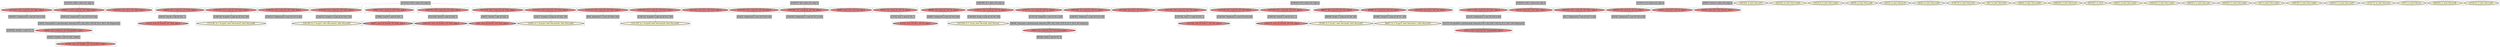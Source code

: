 
digraph G {



node480->node488 [style=dotted,color=forestgreen,label="T",fontcolor=forestgreen ]
node547->node484 [style=dotted,color=forestgreen,label="T",fontcolor=forestgreen ]
node503->node487 [style=dotted,color=forestgreen,label="T",fontcolor=forestgreen ]
node550->node495 [style=dotted,color=forestgreen,label="T",fontcolor=forestgreen ]
node568->node558 [style=dotted,color=forestgreen,label="T",fontcolor=forestgreen ]
node521->node533 [style=dotted,color=forestgreen,label="T",fontcolor=forestgreen ]
node561->node539 [style=dotted,color=forestgreen,label="T",fontcolor=forestgreen ]
node548->node499 [style=dotted,color=forestgreen,label="T",fontcolor=forestgreen ]
node558->node505 [style=dotted,color=forestgreen,label="T",fontcolor=forestgreen ]
node488->node482 [style=dotted,color=forestgreen,label="T",fontcolor=forestgreen ]
node517->node519 [style=dotted,color=forestgreen,label="T",fontcolor=forestgreen ]
node559->node548 [style=dotted,color=forestgreen,label="T",fontcolor=forestgreen ]
node547->node579 [style=dotted,color=forestgreen,label="T",fontcolor=forestgreen ]
node547->node551 [style=dotted,color=forestgreen,label="T",fontcolor=forestgreen ]
node564->node489 [style=dotted,color=forestgreen,label="T",fontcolor=forestgreen ]
node509->node528 [style=dotted,color=forestgreen,label="T",fontcolor=forestgreen ]
node575->node577 [style=dotted,color=forestgreen,label="T",fontcolor=forestgreen ]
node530->node472 [style=dotted,color=forestgreen,label="T",fontcolor=forestgreen ]
node478->node484 [style=dotted,color=forestgreen,label="T",fontcolor=forestgreen ]
node498->node497 [style=dotted,color=forestgreen,label="T",fontcolor=forestgreen ]
node545->node574 [style=dotted,color=forestgreen,label="T",fontcolor=forestgreen ]
node547->node527 [style=dotted,color=forestgreen,label="T",fontcolor=forestgreen ]
node479->node478 [style=dotted,color=forestgreen,label="T",fontcolor=forestgreen ]
node547->node466 [style=dotted,color=forestgreen,label="T",fontcolor=forestgreen ]
node547->node564 [style=dotted,color=forestgreen,label="T",fontcolor=forestgreen ]
node473->node552 [style=dotted,color=forestgreen,label="T",fontcolor=forestgreen ]
node523->node494 [style=dotted,color=forestgreen,label="T",fontcolor=forestgreen ]
node554->node476 [style=dotted,color=forestgreen,label="T",fontcolor=forestgreen ]
node547->node507 [style=dotted,color=forestgreen,label="T",fontcolor=forestgreen ]
node472->node471 [style=dotted,color=forestgreen,label="T",fontcolor=forestgreen ]
node527->node473 [style=dotted,color=forestgreen,label="T",fontcolor=forestgreen ]
node571->node573 [style=dotted,color=forestgreen,label="T",fontcolor=forestgreen ]
node523->node575 [style=dotted,color=forestgreen,label="T",fontcolor=forestgreen ]
node547->node568 [style=dotted,color=forestgreen,label="T",fontcolor=forestgreen ]
node547->node476 [style=dotted,color=forestgreen,label="T",fontcolor=forestgreen ]
node541->node542 [style=dotted,color=forestgreen,label="T",fontcolor=forestgreen ]
node509->node521 [style=dotted,color=forestgreen,label="T",fontcolor=forestgreen ]
node530->node474 [style=dotted,color=forestgreen,label="T",fontcolor=forestgreen ]
node547->node479 [style=dotted,color=forestgreen,label="T",fontcolor=forestgreen ]
node489->node466 [style=dotted,color=forestgreen,label="T",fontcolor=forestgreen ]
node496->node565 [style=dotted,color=forestgreen,label="T",fontcolor=forestgreen ]
node538->node534 [style=dotted,color=forestgreen,label="T",fontcolor=forestgreen ]
node579->node554 [style=dotted,color=forestgreen,label="T",fontcolor=forestgreen ]
node524->node467 [style=dotted,color=forestgreen,label="T",fontcolor=forestgreen ]
node523->node514 [style=dotted,color=forestgreen,label="T",fontcolor=forestgreen ]
node566->node570 [style=dotted,color=forestgreen,label="T",fontcolor=forestgreen ]
node530->node524 [style=dotted,color=forestgreen,label="T",fontcolor=forestgreen ]
node547->node566 [style=dotted,color=forestgreen,label="T",fontcolor=forestgreen ]
node470->node469 [style=dotted,color=forestgreen,label="T",fontcolor=forestgreen ]
node547->node561 [style=dotted,color=forestgreen,label="T",fontcolor=forestgreen ]
node523->node562 [style=dotted,color=forestgreen,label="T",fontcolor=forestgreen ]
node555->node560 [style=dotted,color=forestgreen,label="T",fontcolor=forestgreen ]
node496->node540 [style=dotted,color=forestgreen,label="T",fontcolor=forestgreen ]
node496->node541 [style=dotted,color=forestgreen,label="T",fontcolor=forestgreen ]
node523->node495 [style=dotted,color=forestgreen,label="T",fontcolor=forestgreen ]
node496->node538 [style=dotted,color=forestgreen,label="T",fontcolor=forestgreen ]
node528->node531 [style=dotted,color=forestgreen,label="T",fontcolor=forestgreen ]
node570->node551 [style=dotted,color=forestgreen,label="T",fontcolor=forestgreen ]
node504->node565 [style=dotted,color=forestgreen,label="T",fontcolor=forestgreen ]
node509->node546 [style=dotted,color=forestgreen,label="T",fontcolor=forestgreen ]
node496->node544 [style=dotted,color=forestgreen,label="T",fontcolor=forestgreen ]
node542->node544 [style=dotted,color=forestgreen,label="T",fontcolor=forestgreen ]
node547->node555 [style=dotted,color=forestgreen,label="T",fontcolor=forestgreen ]
node576->node483 [style=dotted,color=forestgreen,label="T",fontcolor=forestgreen ]
node508->node515 [style=dotted,color=forestgreen,label="T",fontcolor=forestgreen ]
node496->node493 [style=dotted,color=forestgreen,label="T",fontcolor=forestgreen ]
node502->node571 [style=dotted,color=forestgreen,label="T",fontcolor=forestgreen ]
node496->node576 [style=dotted,color=forestgreen,label="T",fontcolor=forestgreen ]
node515->node557 [style=dotted,color=forestgreen,label="T",fontcolor=forestgreen ]
node496->node522 [style=dotted,color=forestgreen,label="T",fontcolor=forestgreen ]
node553->node482 [style=dotted,color=forestgreen,label="T",fontcolor=forestgreen ]
node547->node572 [style=dotted,color=forestgreen,label="T",fontcolor=forestgreen ]
node508->node503 [style=dotted,color=forestgreen,label="T",fontcolor=forestgreen ]
node501->node502 [style=dotted,color=forestgreen,label="T",fontcolor=forestgreen ]
node480->node500 [style=dotted,color=forestgreen,label="T",fontcolor=forestgreen ]
node508->node578 [style=dotted,color=forestgreen,label="T",fontcolor=forestgreen ]
node560->node556 [style=dotted,color=forestgreen,label="T",fontcolor=forestgreen ]
node531->node480 [style=dotted,color=forestgreen,label="T",fontcolor=forestgreen ]
node492->node491 [style=dotted,color=forestgreen,label="T",fontcolor=forestgreen ]
node523->node506 [style=dotted,color=forestgreen,label="T",fontcolor=forestgreen ]
node471->node470 [style=dotted,color=forestgreen,label="T",fontcolor=forestgreen ]
node514->node501 [style=dotted,color=forestgreen,label="T",fontcolor=forestgreen ]
node482->node500 [style=dotted,color=forestgreen,label="T",fontcolor=forestgreen ]
node545->node485 [style=dotted,color=forestgreen,label="T",fontcolor=forestgreen ]
node497->node526 [style=dotted,color=forestgreen,label="T",fontcolor=forestgreen ]
node507->node468 [style=dotted,color=forestgreen,label="T",fontcolor=forestgreen ]
node523->node498 [style=dotted,color=forestgreen,label="T",fontcolor=forestgreen ]
node547->node559 [style=dotted,color=forestgreen,label="T",fontcolor=forestgreen ]
node574->node529 [style=dotted,color=forestgreen,label="T",fontcolor=forestgreen ]
node540->node504 [style=dotted,color=forestgreen,label="T",fontcolor=forestgreen ]
node562->node513 [style=dotted,color=forestgreen,label="T",fontcolor=forestgreen ]
node494->node550 [style=dotted,color=forestgreen,label="T",fontcolor=forestgreen ]
node493->node517 [style=dotted,color=forestgreen,label="T",fontcolor=forestgreen ]
node483->node549 [style=dotted,color=forestgreen,label="T",fontcolor=forestgreen ]


subgraph cluster114 {


node578 [penwidth=3.0,fontsize=20,fillcolor=lightcoral,label="[82/83]  store i32 0, i32* %k, align 4",shape=ellipse,style=filled ]



}

subgraph cluster113 {


node577 [penwidth=3.0,fontsize=20,fillcolor=grey,label="[84/85]  %idxprom3 = zext i32 %4 to i64",shape=rectangle,style=filled ]



}

subgraph cluster112 {


node576 [penwidth=3.0,fontsize=20,fillcolor=lightcoral,label="[86/87]  %6 = load i32, i32* %i5, align 4",shape=ellipse,style=filled ]



}

subgraph cluster110 {


node574 [penwidth=3.0,fontsize=20,fillcolor=lightcoral,label="[90/93]  %9 = load i32, i32* %j, align 4",shape=ellipse,style=filled ]



}

subgraph cluster109 {


node573 [penwidth=3.0,fontsize=20,fillcolor=grey,label="[95/96]  %add = add i32 %2, 0",shape=rectangle,style=filled ]



}

subgraph cluster108 {


node572 [penwidth=3.0,fontsize=20,fillcolor=lightcoral,label="[141/142]  store i32 0, i32* %i22, align 4",shape=ellipse,style=filled ]



}

subgraph cluster107 {


node571 [penwidth=3.0,fontsize=20,fillcolor=lightcoral,label="[94/97]  %2 = load i32, i32* %arrayidx, align 4",shape=ellipse,style=filled ]



}

subgraph cluster106 {


node570 [penwidth=3.0,fontsize=20,fillcolor=grey,label="[101/104]  %inc65 = add i32 %29, 1",shape=rectangle,style=filled ]



}

subgraph cluster105 {


node569 [penwidth=3.0,fontsize=20,fillcolor=lemonchiffon,label="[164/165]  br label %for.inc45",shape=ellipse,style=filled ]



}

subgraph cluster104 {


node568 [penwidth=3.0,fontsize=20,fillcolor=lightcoral,label="[135/140]  %12 = load i32, i32* %i22, align 4",shape=ellipse,style=filled ]



}

subgraph cluster102 {


node566 [penwidth=3.0,fontsize=20,fillcolor=lightcoral,label="[100/105]  %29 = load i32, i32* %i22, align 4",shape=ellipse,style=filled ]



}

subgraph cluster101 {


node565 [penwidth=3.0,fontsize=20,fillcolor=lightcoral,label="[106/107]  store i32 %inc20, i32* %i5, align 4",shape=ellipse,style=filled ]



}

subgraph cluster99 {


node563 [penwidth=3.0,fontsize=20,fillcolor=lemonchiffon,label="[222/223]  br label %for.cond30",shape=ellipse,style=filled ]



}

subgraph cluster98 {


node562 [penwidth=3.0,fontsize=20,fillcolor=lightcoral,label="[185/186]  %3 = load i32, i32* %i, align 4",shape=ellipse,style=filled ]



}

subgraph cluster92 {


node556 [penwidth=3.0,fontsize=20,fillcolor=lemonchiffon,label="[131/132]  br i1 %cmp28, label %for.body29, label %for.end50",shape=ellipse,style=filled ]



}

subgraph cluster91 {


node555 [penwidth=3.0,fontsize=20,fillcolor=lightcoral,label="[129/134]  %13 = load i32, i32* %i22, align 4",shape=ellipse,style=filled ]



}

subgraph cluster90 {


node554 [penwidth=3.0,fontsize=20,fillcolor=grey,label="[79/80]  %inc49 = add i32 %22, 1",shape=rectangle,style=filled ]



}

subgraph cluster89 {


node553 [penwidth=3.0,fontsize=20,fillcolor=grey,label="[108/109]  %add41 = add i32 0, 0",shape=rectangle,style=filled ]



}

subgraph cluster88 {


node552 [penwidth=3.0,fontsize=20,fillcolor=lemonchiffon,label="[19/20]  br i1 %cmp53, label %for.body54, label %for.end63",shape=ellipse,style=filled ]



}

subgraph cluster87 {


node551 [penwidth=3.0,fontsize=20,fillcolor=lightcoral,label="[102/103]  store i32 %inc65, i32* %i22, align 4",shape=ellipse,style=filled ]



}

subgraph cluster86 {


node550 [penwidth=3.0,fontsize=20,fillcolor=grey,label="[71/74]  %inc = add i32 %5, 1",shape=rectangle,style=filled ]



}

subgraph cluster85 {


node549 [penwidth=3.0,fontsize=20,fillcolor=lemonchiffon,label="[47/48]  br i1 %cmp7, label %for.body8, label %for.end21",shape=ellipse,style=filled ]



}

subgraph cluster81 {


node545 [penwidth=3.0,fontsize=20,fillcolor=grey,label="[110/111]  %j = alloca i32, align 4",shape=rectangle,style=filled ]



}

subgraph cluster80 {


node544 [penwidth=3.0,fontsize=20,fillcolor=lightcoral,label="[153/154]  store i32 %inc17, i32* %i5, align 4",shape=ellipse,style=filled ]



}

subgraph cluster79 {


node543 [penwidth=3.0,fontsize=20,fillcolor=lemonchiffon,label="[212/213]  br label %for.cond52",shape=ellipse,style=filled ]



}

subgraph cluster12 {


node476 [penwidth=3.0,fontsize=20,fillcolor=lightcoral,label="[26/27]  store i32 %inc49, i32* %i22, align 4",shape=ellipse,style=filled ]



}

subgraph cluster21 {


node485 [penwidth=3.0,fontsize=20,fillcolor=lightcoral,label="[50/51]  store i32 0, i32* %j, align 4",shape=ellipse,style=filled ]



}

subgraph cluster24 {


node488 [penwidth=3.0,fontsize=20,fillcolor=lightcoral,label="[39/42]  %20 = load i32, i32* %arrayidx43, align 4",shape=ellipse,style=filled ]



}

subgraph cluster26 {


node490 [penwidth=3.0,fontsize=20,fillcolor=lemonchiffon,label="[58/59]  br label %for.cond6",shape=ellipse,style=filled ]



}

subgraph cluster29 {


node493 [penwidth=3.0,fontsize=20,fillcolor=lightcoral,label="[64/69]  %7 = load i32, i32* %i5, align 4",shape=ellipse,style=filled ]



}

subgraph cluster97 {


node561 [penwidth=3.0,fontsize=20,fillcolor=lightcoral,label="[119/122]  %15 = load i32, i32* %i22, align 4",shape=ellipse,style=filled ]



}

subgraph cluster18 {


node482 [penwidth=3.0,fontsize=20,fillcolor=grey,label="[40/41]  %add44 = add i32 %20, %add41",shape=rectangle,style=filled ]



}

subgraph cluster22 {


node486 [penwidth=3.0,fontsize=20,fillcolor=lemonchiffon,label="[52/53]  br label %for.inc19",shape=ellipse,style=filled ]



}

subgraph cluster100 {


node564 [penwidth=3.0,fontsize=20,fillcolor=lightcoral,label="[117/118]  %28 = load i32, i32* %i22, align 4",shape=ellipse,style=filled ]



}

subgraph cluster78 {


node542 [penwidth=3.0,fontsize=20,fillcolor=grey,label="[152/155]  %inc17 = add i32 %10, 1",shape=rectangle,style=filled ]



}

subgraph cluster34 {


node498 [penwidth=3.0,fontsize=20,fillcolor=lightcoral,label="[170/171]  %0 = load i32, i32* %i, align 4",shape=ellipse,style=filled ]



}

subgraph cluster16 {


node480 [penwidth=3.0,fontsize=20,fillcolor=grey,label="[36/43]  %arrayidx43 = getelementptr inbounds [100 x i32], [100 x i32]* @_ZL1a, i64 0, i64 %idxprom42",shape=rectangle,style=filled ]



}

subgraph cluster62 {


node526 [penwidth=3.0,fontsize=20,fillcolor=lemonchiffon,label="[167/168]  br i1 %cmp, label %for.body, label %for.end",shape=ellipse,style=filled ]



}

subgraph cluster17 {


node481 [penwidth=3.0,fontsize=20,fillcolor=lemonchiffon,label="[44/45]  br label %for.cond9",shape=ellipse,style=filled ]



}

subgraph cluster57 {


node521 [penwidth=3.0,fontsize=20,fillcolor=lightcoral,label="[217/218]  %18 = load i32, i32* %j26, align 4",shape=ellipse,style=filled ]



}

subgraph cluster48 {


node512 [penwidth=3.0,fontsize=20,fillcolor=lemonchiffon,label="[178/179]  br label %for.inc61",shape=ellipse,style=filled ]



}

subgraph cluster20 {


node484 [penwidth=3.0,fontsize=20,fillcolor=lightcoral,label="[31/32]  store i32 %inc46, i32* %i22, align 4",shape=ellipse,style=filled ]



}

subgraph cluster3 {


node467 [penwidth=3.0,fontsize=20,fillcolor=grey,label="[6/7]  %idxprom59 = zext i32 %27 to i64",shape=rectangle,style=filled ]



}

subgraph cluster32 {


node496 [penwidth=3.0,fontsize=20,fillcolor=grey,label="[146/163]  %i5 = alloca i32, align 4",shape=rectangle,style=filled ]



}

subgraph cluster58 {


node522 [penwidth=3.0,fontsize=20,fillcolor=lightcoral,label="[161/162]  store i32 0, i32* %i5, align 4",shape=ellipse,style=filled ]



}

subgraph cluster5 {


node469 [penwidth=3.0,fontsize=20,fillcolor=lightcoral,label="[10/11]  %25 = load i32, i32* %arrayidx56, align 4",shape=ellipse,style=filled ]



}

subgraph cluster0 {


node464 [penwidth=3.0,fontsize=20,fillcolor=lemonchiffon,label="[0/1]  br label %for.inc64",shape=ellipse,style=filled ]



}

subgraph cluster31 {


node495 [penwidth=3.0,fontsize=20,fillcolor=lightcoral,label="[72/73]  store i32 %inc, i32* %i, align 4",shape=ellipse,style=filled ]



}

subgraph cluster30 {


node494 [penwidth=3.0,fontsize=20,fillcolor=lightcoral,label="[70/75]  %5 = load i32, i32* %i, align 4",shape=ellipse,style=filled ]



}

subgraph cluster6 {


node470 [penwidth=3.0,fontsize=20,fillcolor=grey,label="[12/13]  %arrayidx56 = getelementptr inbounds [100 x i32], [100 x i32]* @_ZL1a, i64 0, i64 %idxprom55",shape=rectangle,style=filled ]



}

subgraph cluster44 {


node508 [penwidth=3.0,fontsize=20,fillcolor=grey,label="[190/197]  %k = alloca i32, align 4",shape=rectangle,style=filled ]



}

subgraph cluster27 {


node491 [penwidth=3.0,fontsize=20,fillcolor=lightcoral,label="[61/62]  store i32 0, i32* %retval, align 4",shape=ellipse,style=filled ]



}

subgraph cluster14 {


node478 [penwidth=3.0,fontsize=20,fillcolor=grey,label="[30/33]  %inc46 = add i32 %21, 1",shape=rectangle,style=filled ]



}

subgraph cluster95 {


node559 [penwidth=3.0,fontsize=20,fillcolor=lightcoral,label="[123/128]  %14 = load i32, i32* %i22, align 4",shape=ellipse,style=filled ]



}

subgraph cluster82 {


node546 [penwidth=3.0,fontsize=20,fillcolor=lightcoral,label="[144/145]  store i32 0, i32* %j26, align 4",shape=ellipse,style=filled ]



}

subgraph cluster23 {


node487 [penwidth=3.0,fontsize=20,fillcolor=grey,label="[54/55]  %idxprom35 = zext i32 %16 to i64",shape=rectangle,style=filled ]



}

subgraph cluster111 {


node575 [penwidth=3.0,fontsize=20,fillcolor=lightcoral,label="[88/89]  %4 = load i32, i32* %i, align 4",shape=ellipse,style=filled ]



}

subgraph cluster13 {


node477 [penwidth=3.0,fontsize=20,fillcolor=lemonchiffon,label="[28/29]  br label %for.cond30",shape=ellipse,style=filled ]



}

subgraph cluster10 {


node474 [penwidth=3.0,fontsize=20,fillcolor=lightcoral,label="[22/23]  store i32 0, i32* %j51, align 4",shape=ellipse,style=filled ]



}

subgraph cluster93 {


node557 [penwidth=3.0,fontsize=20,fillcolor=grey,label="[194/195]  %idxprom37 = zext i32 %17 to i64",shape=rectangle,style=filled ]



}

subgraph cluster83 {


node547 [penwidth=3.0,fontsize=20,fillcolor=grey,label="[112/143]  %i22 = alloca i32, align 4",shape=rectangle,style=filled ]



}

subgraph cluster8 {


node472 [penwidth=3.0,fontsize=20,fillcolor=lightcoral,label="[16/17]  %24 = load i32, i32* %j51, align 4",shape=ellipse,style=filled ]



}

subgraph cluster94 {


node558 [penwidth=3.0,fontsize=20,fillcolor=grey,label="[136/139]  %cmp24 = icmp ult i32 %12, 100",shape=rectangle,style=filled ]



}

subgraph cluster52 {


node516 [penwidth=3.0,fontsize=20,fillcolor=lemonchiffon,label="[228/229]  br label %for.inc16",shape=ellipse,style=filled ]



}

subgraph cluster56 {


node520 [penwidth=3.0,fontsize=20,fillcolor=lemonchiffon,label="[202/203]  ret i32 0",shape=ellipse,style=filled ]



}

subgraph cluster9 {


node473 [penwidth=3.0,fontsize=20,fillcolor=grey,label="[18/21]  %cmp53 = icmp ult i32 %23, 100",shape=rectangle,style=filled ]



}

subgraph cluster19 {


node483 [penwidth=3.0,fontsize=20,fillcolor=grey,label="[46/49]  %cmp7 = icmp ult i32 %6, 100",shape=rectangle,style=filled ]



}

subgraph cluster43 {


node507 [penwidth=3.0,fontsize=20,fillcolor=lightcoral,label="[113/114]  %26 = load i32, i32* %i22, align 4",shape=ellipse,style=filled ]



}

subgraph cluster11 {


node475 [penwidth=3.0,fontsize=20,fillcolor=lemonchiffon,label="[24/25]  br label %for.cond27",shape=ellipse,style=filled ]



}

subgraph cluster42 {


node506 [penwidth=3.0,fontsize=20,fillcolor=lightcoral,label="[187/188]  store i32 0, i32* %i, align 4",shape=ellipse,style=filled ]



}

subgraph cluster115 {


node579 [penwidth=3.0,fontsize=20,fillcolor=lightcoral,label="[78/81]  %22 = load i32, i32* %i22, align 4",shape=ellipse,style=filled ]



}

subgraph cluster2 {


node466 [penwidth=3.0,fontsize=20,fillcolor=lightcoral,label="[4/5]  store i32 %inc62, i32* %i22, align 4",shape=ellipse,style=filled ]



}

subgraph cluster54 {


node518 [penwidth=3.0,fontsize=20,fillcolor=lemonchiffon,label="[224/225]  br label %for.cond23",shape=ellipse,style=filled ]



}

subgraph cluster35 {


node499 [penwidth=3.0,fontsize=20,fillcolor=lemonchiffon,label="[125/126]  br i1 %cmp31, label %for.body32, label %for.end47",shape=ellipse,style=filled ]



}

subgraph cluster40 {


node504 [penwidth=3.0,fontsize=20,fillcolor=grey,label="[158/159]  %inc20 = add i32 %11, 1",shape=rectangle,style=filled ]



}

subgraph cluster15 {


node479 [penwidth=3.0,fontsize=20,fillcolor=lightcoral,label="[34/35]  %21 = load i32, i32* %i22, align 4",shape=ellipse,style=filled ]



}

subgraph cluster59 {


node523 [penwidth=3.0,fontsize=20,fillcolor=grey,label="[184/189]  %i = alloca i32, align 4",shape=rectangle,style=filled ]



}

subgraph cluster73 {


node537 [penwidth=3.0,fontsize=20,fillcolor=lemonchiffon,label="[200/201]  br label %for.cond",shape=ellipse,style=filled ]



}

subgraph cluster46 {


node510 [penwidth=3.0,fontsize=20,fillcolor=lemonchiffon,label="[220/221]  br label %for.cond6",shape=ellipse,style=filled ]



}

subgraph cluster84 {


node548 [penwidth=3.0,fontsize=20,fillcolor=grey,label="[124/127]  %cmp31 = icmp ult i32 %14, 100",shape=rectangle,style=filled ]



}

subgraph cluster38 {


node502 [penwidth=3.0,fontsize=20,fillcolor=grey,label="[98/99]  %arrayidx = getelementptr inbounds [100 x i32], [100 x i32]* @_ZL1a, i64 0, i64 %idxprom",shape=rectangle,style=filled ]



}

subgraph cluster37 {


node501 [penwidth=3.0,fontsize=20,fillcolor=grey,label="[175/176]  %idxprom = zext i32 %1 to i64",shape=rectangle,style=filled ]



}

subgraph cluster39 {


node503 [penwidth=3.0,fontsize=20,fillcolor=lightcoral,label="[191/192]  %16 = load i32, i32* %k, align 4",shape=ellipse,style=filled ]



}

subgraph cluster41 {


node505 [penwidth=3.0,fontsize=20,fillcolor=lemonchiffon,label="[137/138]  br i1 %cmp24, label %for.body25, label %for.end66",shape=ellipse,style=filled ]



}

subgraph cluster96 {


node560 [penwidth=3.0,fontsize=20,fillcolor=grey,label="[130/133]  %cmp28 = icmp ult i32 %13, 100",shape=rectangle,style=filled ]



}

subgraph cluster4 {


node468 [penwidth=3.0,fontsize=20,fillcolor=grey,label="[8/9]  %idxprom57 = zext i32 %26 to i64",shape=rectangle,style=filled ]



}

subgraph cluster36 {


node500 [penwidth=3.0,fontsize=20,fillcolor=lightcoral,label="[37/38]  store i32 %add44, i32* %arrayidx43, align 4",shape=ellipse,style=filled ]



}

subgraph cluster45 {


node509 [penwidth=3.0,fontsize=20,fillcolor=grey,label="[216/219]  %j26 = alloca i32, align 4",shape=rectangle,style=filled ]



}

subgraph cluster49 {


node513 [penwidth=3.0,fontsize=20,fillcolor=grey,label="[180/181]  %idxprom1 = zext i32 %3 to i64",shape=rectangle,style=filled ]



}

subgraph cluster7 {


node471 [penwidth=3.0,fontsize=20,fillcolor=grey,label="[14/15]  %idxprom55 = zext i32 %24 to i64",shape=rectangle,style=filled ]



}

subgraph cluster50 {


node514 [penwidth=3.0,fontsize=20,fillcolor=lightcoral,label="[174/177]  %1 = load i32, i32* %i, align 4",shape=ellipse,style=filled ]



}

subgraph cluster1 {


node465 [penwidth=3.0,fontsize=20,fillcolor=lemonchiffon,label="[2/3]  br label %for.cond52",shape=ellipse,style=filled ]



}

subgraph cluster51 {


node515 [penwidth=3.0,fontsize=20,fillcolor=lightcoral,label="[193/196]  %17 = load i32, i32* %k, align 4",shape=ellipse,style=filled ]



}

subgraph cluster53 {


node517 [penwidth=3.0,fontsize=20,fillcolor=grey,label="[65/68]  %cmp10 = icmp ult i32 %7, 100",shape=rectangle,style=filled ]



}

subgraph cluster55 {


node519 [penwidth=3.0,fontsize=20,fillcolor=lemonchiffon,label="[66/67]  br i1 %cmp10, label %for.body11, label %for.end18",shape=ellipse,style=filled ]



}

subgraph cluster72 {


node536 [penwidth=3.0,fontsize=20,fillcolor=lemonchiffon,label="[198/199]  br label %for.cond23",shape=ellipse,style=filled ]



}

subgraph cluster25 {


node489 [penwidth=3.0,fontsize=20,fillcolor=grey,label="[56/57]  %inc62 = add i32 %28, 1",shape=rectangle,style=filled ]



}

subgraph cluster74 {


node538 [penwidth=3.0,fontsize=20,fillcolor=lightcoral,label="[147/150]  %8 = load i32, i32* %i5, align 4",shape=ellipse,style=filled ]



}

subgraph cluster47 {


node511 [penwidth=3.0,fontsize=20,fillcolor=lemonchiffon,label="[226/227]  br label %for.cond27",shape=ellipse,style=filled ]



}

subgraph cluster60 {


node524 [penwidth=3.0,fontsize=20,fillcolor=lightcoral,label="[182/183]  %27 = load i32, i32* %j51, align 4",shape=ellipse,style=filled ]



}

subgraph cluster64 {


node528 [penwidth=3.0,fontsize=20,fillcolor=lightcoral,label="[208/211]  %19 = load i32, i32* %j26, align 4",shape=ellipse,style=filled ]



}

subgraph cluster61 {


node525 [penwidth=3.0,fontsize=20,fillcolor=lemonchiffon,label="[172/173]  br label %for.cond",shape=ellipse,style=filled ]



}

subgraph cluster70 {


node534 [penwidth=3.0,fontsize=20,fillcolor=grey,label="[148/149]  %idxprom12 = zext i32 %8 to i64",shape=rectangle,style=filled ]



}

subgraph cluster63 {


node527 [penwidth=3.0,fontsize=20,fillcolor=lightcoral,label="[115/116]  %23 = load i32, i32* %i22, align 4",shape=ellipse,style=filled ]



}

subgraph cluster65 {


node529 [penwidth=3.0,fontsize=20,fillcolor=grey,label="[91/92]  %idxprom14 = zext i32 %9 to i64",shape=rectangle,style=filled ]



}

subgraph cluster66 {


node530 [penwidth=3.0,fontsize=20,fillcolor=grey,label="[230/231]  %j51 = alloca i32, align 4",shape=rectangle,style=filled ]



}

subgraph cluster28 {


node492 [penwidth=3.0,fontsize=20,fillcolor=grey,label="[60/63]  %retval = alloca i32, align 4",shape=rectangle,style=filled ]



}

subgraph cluster67 {


node531 [penwidth=3.0,fontsize=20,fillcolor=grey,label="[209/210]  %idxprom42 = zext i32 %19 to i64",shape=rectangle,style=filled ]



}

subgraph cluster103 {


node567 [penwidth=3.0,fontsize=20,fillcolor=lemonchiffon,label="[76/77]  br label %for.inc",shape=ellipse,style=filled ]



}

subgraph cluster68 {


node532 [penwidth=3.0,fontsize=20,fillcolor=lemonchiffon,label="[204/205]  br label %for.inc48",shape=ellipse,style=filled ]



}

subgraph cluster69 {


node533 [penwidth=3.0,fontsize=20,fillcolor=grey,label="[206/207]  %idxprom39 = zext i32 %18 to i64",shape=rectangle,style=filled ]



}

subgraph cluster33 {


node497 [penwidth=3.0,fontsize=20,fillcolor=grey,label="[166/169]  %cmp = icmp ult i32 %0, 100",shape=rectangle,style=filled ]



}

subgraph cluster71 {


node535 [penwidth=3.0,fontsize=20,fillcolor=lemonchiffon,label="[214/215]  br label %for.cond9",shape=ellipse,style=filled ]



}

subgraph cluster75 {


node539 [penwidth=3.0,fontsize=20,fillcolor=grey,label="[120/121]  %idxprom33 = zext i32 %15 to i64",shape=rectangle,style=filled ]



}

subgraph cluster76 {


node540 [penwidth=3.0,fontsize=20,fillcolor=lightcoral,label="[157/160]  %11 = load i32, i32* %i5, align 4",shape=ellipse,style=filled ]



}

subgraph cluster77 {


node541 [penwidth=3.0,fontsize=20,fillcolor=lightcoral,label="[151/156]  %10 = load i32, i32* %i5, align 4",shape=ellipse,style=filled ]



}

}
